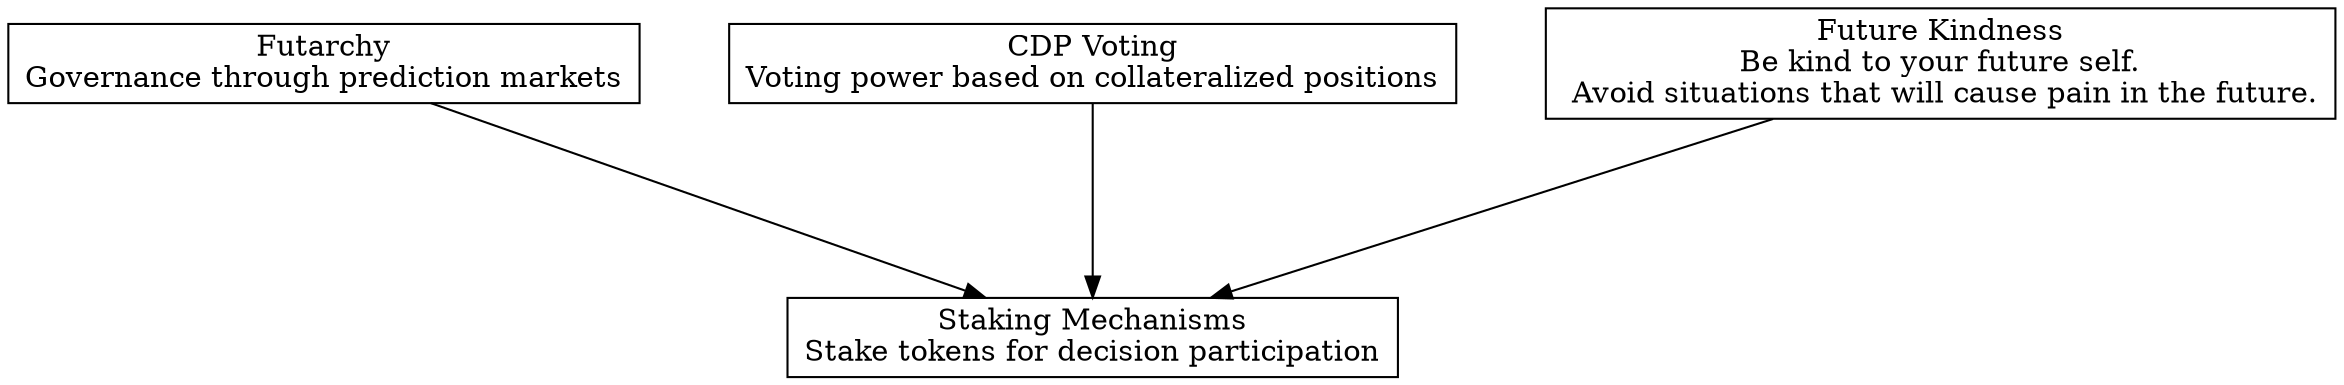 digraph "" {
	graph [nodesep=0.6,
		rankdir=TB,
		ranksep=1.2
	];
	node [label="\N",
		shape=box
	];
	"Staking Mechanisms"	[label="Staking Mechanisms\nStake tokens for decision participation"];
	Futarchy	[label="Futarchy\nGovernance through prediction markets"];
	Futarchy -> "Staking Mechanisms";
	"CDP Voting"	[label="CDP Voting\nVoting power based on collateralized positions"];
	"CDP Voting" -> "Staking Mechanisms";
	"Future Kindness"	[label="Future Kindness\nBe kind to your future self.\n Avoid situations that will cause pain in the future."];
	"Future Kindness" -> "Staking Mechanisms";
}
